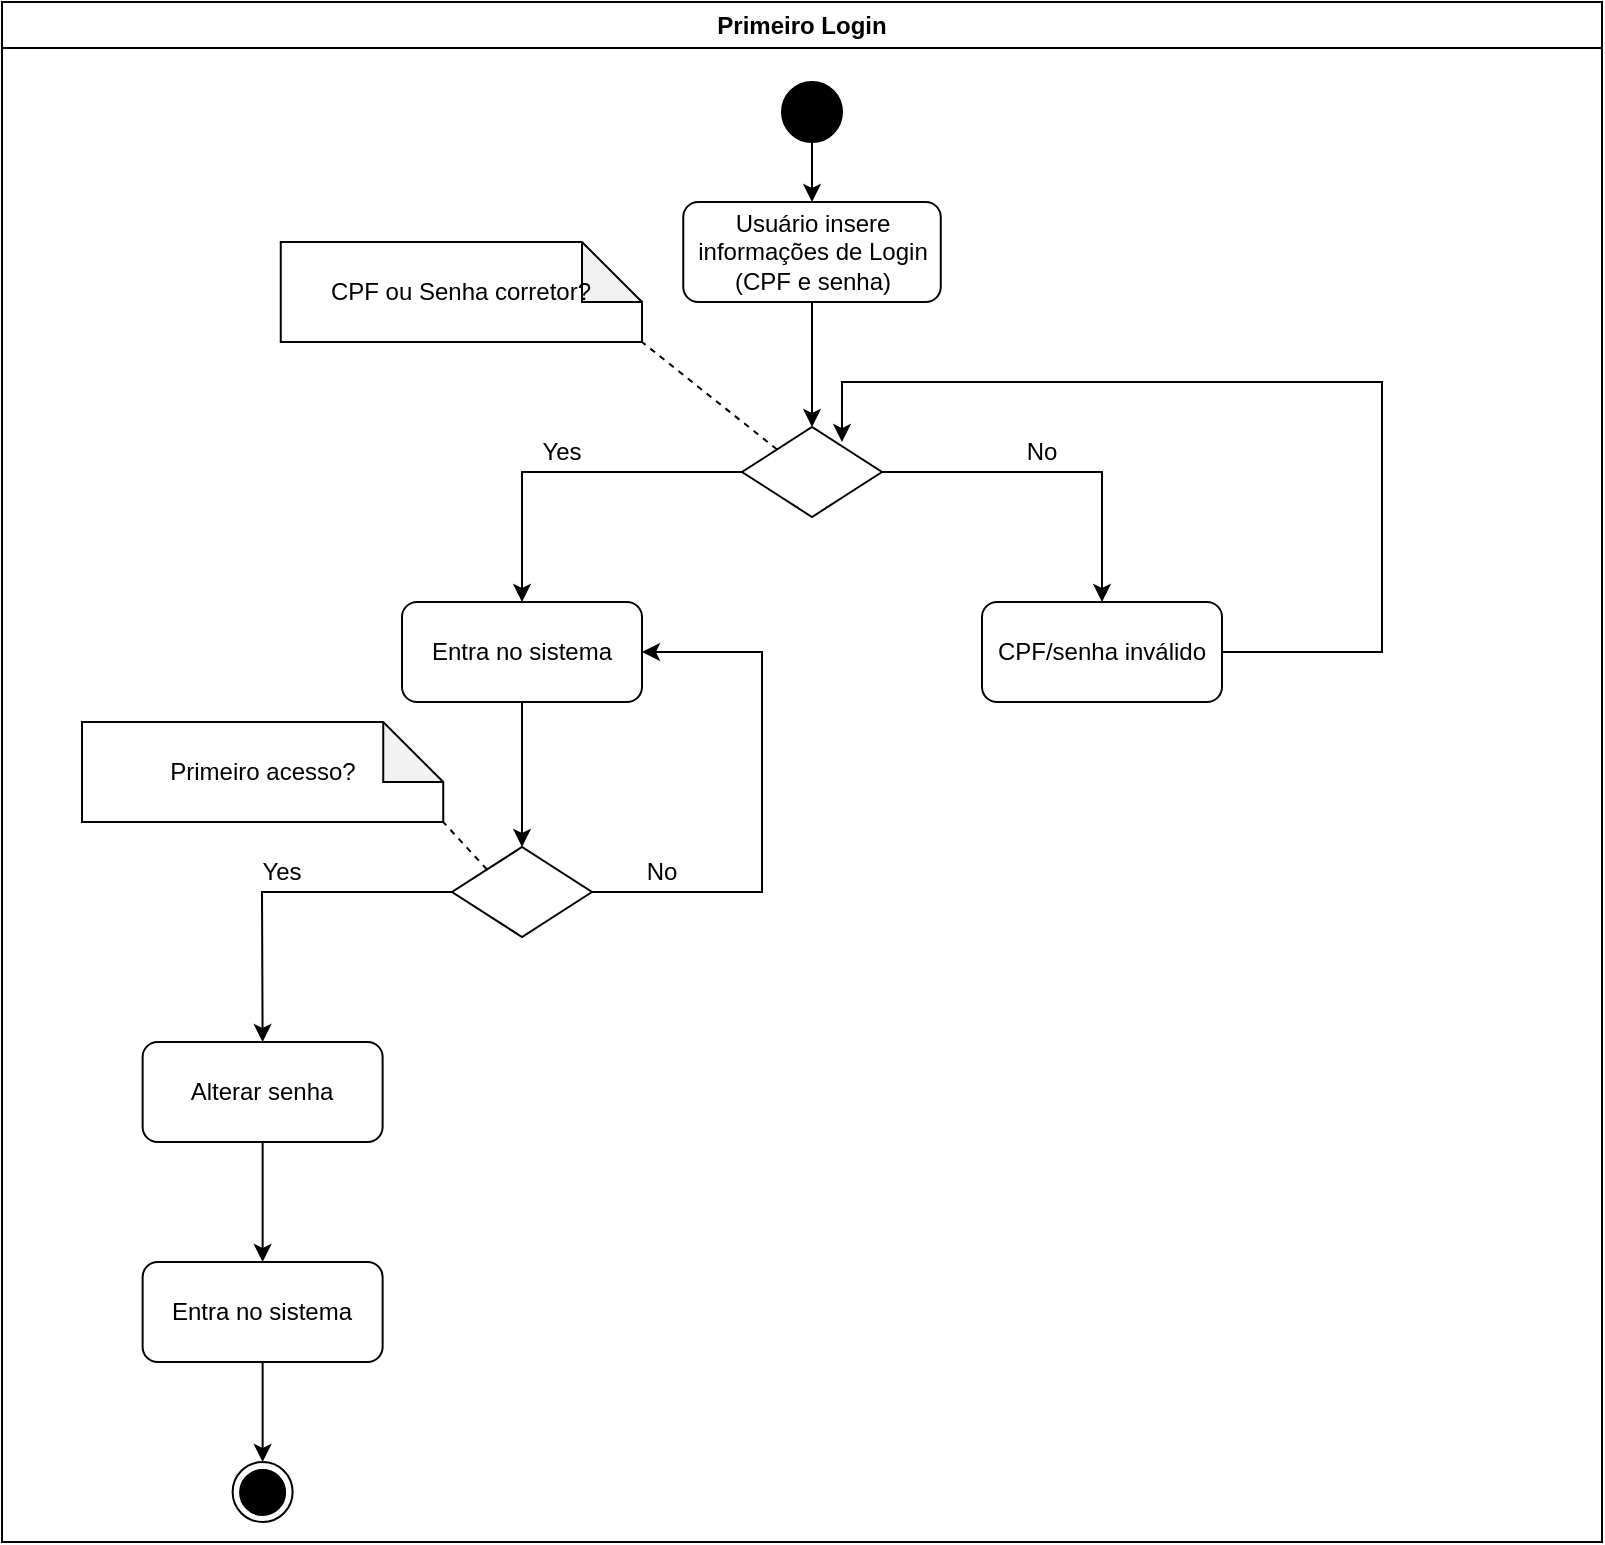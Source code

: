 <mxfile version="26.1.1">
  <diagram name="Página-1" id="fXY6ddzfFBzykGN-WnXJ">
    <mxGraphModel dx="1781" dy="566" grid="1" gridSize="10" guides="1" tooltips="1" connect="1" arrows="1" fold="1" page="1" pageScale="1" pageWidth="827" pageHeight="1169" math="0" shadow="0">
      <root>
        <mxCell id="0" />
        <mxCell id="1" parent="0" />
        <mxCell id="b7deFTLMN5XTvhOvOJit-1" value="" style="ellipse;whiteSpace=wrap;html=1;aspect=fixed;fillColor=#000000;" parent="1" vertex="1">
          <mxGeometry x="370" y="120" width="30" height="30" as="geometry" />
        </mxCell>
        <mxCell id="b7deFTLMN5XTvhOvOJit-2" value="Usuário insere informações de Login (CPF e senha)" style="rounded=1;whiteSpace=wrap;html=1;" parent="1" vertex="1">
          <mxGeometry x="320.63" y="180" width="128.75" height="50" as="geometry" />
        </mxCell>
        <mxCell id="b7deFTLMN5XTvhOvOJit-3" value="" style="rhombus;whiteSpace=wrap;html=1;rotation=90;" parent="1" vertex="1">
          <mxGeometry x="362.51" y="280" width="45" height="70" as="geometry" />
        </mxCell>
        <mxCell id="b7deFTLMN5XTvhOvOJit-4" value="" style="endArrow=classic;html=1;rounded=0;exitX=0.5;exitY=1;exitDx=0;exitDy=0;entryX=0;entryY=0.5;entryDx=0;entryDy=0;" parent="1" source="b7deFTLMN5XTvhOvOJit-2" target="b7deFTLMN5XTvhOvOJit-3" edge="1">
          <mxGeometry width="50" height="50" relative="1" as="geometry">
            <mxPoint x="390" y="420" as="sourcePoint" />
            <mxPoint x="440" y="370" as="targetPoint" />
          </mxGeometry>
        </mxCell>
        <mxCell id="b7deFTLMN5XTvhOvOJit-5" value="" style="endArrow=classic;html=1;rounded=0;exitX=0.5;exitY=1;exitDx=0;exitDy=0;entryX=0.5;entryY=0;entryDx=0;entryDy=0;" parent="1" source="b7deFTLMN5XTvhOvOJit-1" target="b7deFTLMN5XTvhOvOJit-2" edge="1">
          <mxGeometry width="50" height="50" relative="1" as="geometry">
            <mxPoint x="230" y="330" as="sourcePoint" />
            <mxPoint x="280" y="280" as="targetPoint" />
          </mxGeometry>
        </mxCell>
        <mxCell id="b7deFTLMN5XTvhOvOJit-6" value="Entra no sistema" style="rounded=1;whiteSpace=wrap;html=1;" parent="1" vertex="1">
          <mxGeometry x="180" y="380" width="120" height="50" as="geometry" />
        </mxCell>
        <mxCell id="b7deFTLMN5XTvhOvOJit-7" value="CPF/senha inválido" style="rounded=1;whiteSpace=wrap;html=1;" parent="1" vertex="1">
          <mxGeometry x="470" y="380" width="120" height="50" as="geometry" />
        </mxCell>
        <mxCell id="b7deFTLMN5XTvhOvOJit-8" value="CPF ou Senha corretor?" style="shape=note;whiteSpace=wrap;html=1;backgroundOutline=1;darkOpacity=0.05;" parent="1" vertex="1">
          <mxGeometry x="119.38" y="200" width="180.62" height="50" as="geometry" />
        </mxCell>
        <mxCell id="b7deFTLMN5XTvhOvOJit-9" value="" style="endArrow=none;dashed=1;html=1;rounded=0;entryX=1;entryY=1;entryDx=0;entryDy=0;entryPerimeter=0;exitX=0;exitY=1;exitDx=0;exitDy=0;" parent="1" source="b7deFTLMN5XTvhOvOJit-3" target="b7deFTLMN5XTvhOvOJit-8" edge="1">
          <mxGeometry width="50" height="50" relative="1" as="geometry">
            <mxPoint x="80" y="340" as="sourcePoint" />
            <mxPoint x="130" y="290" as="targetPoint" />
          </mxGeometry>
        </mxCell>
        <mxCell id="b7deFTLMN5XTvhOvOJit-10" value="" style="endArrow=classic;html=1;rounded=0;exitX=0.5;exitY=1;exitDx=0;exitDy=0;entryX=0.5;entryY=0;entryDx=0;entryDy=0;" parent="1" source="b7deFTLMN5XTvhOvOJit-3" target="b7deFTLMN5XTvhOvOJit-6" edge="1">
          <mxGeometry width="50" height="50" relative="1" as="geometry">
            <mxPoint x="160" y="350" as="sourcePoint" />
            <mxPoint x="210" y="300" as="targetPoint" />
            <Array as="points">
              <mxPoint x="240" y="315" />
            </Array>
          </mxGeometry>
        </mxCell>
        <mxCell id="b7deFTLMN5XTvhOvOJit-11" value="" style="endArrow=classic;html=1;rounded=0;exitX=0.5;exitY=0;exitDx=0;exitDy=0;entryX=0.5;entryY=0;entryDx=0;entryDy=0;" parent="1" source="b7deFTLMN5XTvhOvOJit-3" target="b7deFTLMN5XTvhOvOJit-7" edge="1">
          <mxGeometry width="50" height="50" relative="1" as="geometry">
            <mxPoint x="373" y="325" as="sourcePoint" />
            <mxPoint x="250" y="390" as="targetPoint" />
            <Array as="points">
              <mxPoint x="530" y="315" />
            </Array>
          </mxGeometry>
        </mxCell>
        <mxCell id="b7deFTLMN5XTvhOvOJit-12" value="Yes" style="text;html=1;align=center;verticalAlign=middle;whiteSpace=wrap;rounded=0;" parent="1" vertex="1">
          <mxGeometry x="230" y="290" width="60" height="30" as="geometry" />
        </mxCell>
        <mxCell id="b7deFTLMN5XTvhOvOJit-13" value="No" style="text;html=1;align=center;verticalAlign=middle;whiteSpace=wrap;rounded=0;" parent="1" vertex="1">
          <mxGeometry x="470" y="290" width="60" height="30" as="geometry" />
        </mxCell>
        <mxCell id="b7deFTLMN5XTvhOvOJit-14" value="" style="endArrow=classic;html=1;rounded=0;exitX=1;exitY=0.5;exitDx=0;exitDy=0;entryX=0.167;entryY=0.286;entryDx=0;entryDy=0;entryPerimeter=0;" parent="1" source="b7deFTLMN5XTvhOvOJit-7" target="b7deFTLMN5XTvhOvOJit-3" edge="1">
          <mxGeometry width="50" height="50" relative="1" as="geometry">
            <mxPoint x="390" y="420" as="sourcePoint" />
            <mxPoint x="440" y="370" as="targetPoint" />
            <Array as="points">
              <mxPoint x="670" y="405" />
              <mxPoint x="670" y="270" />
              <mxPoint x="400" y="270" />
            </Array>
          </mxGeometry>
        </mxCell>
        <mxCell id="b7deFTLMN5XTvhOvOJit-15" value="" style="endArrow=classic;html=1;rounded=0;exitX=0.5;exitY=1;exitDx=0;exitDy=0;entryX=0;entryY=0.5;entryDx=0;entryDy=0;" parent="1" source="b7deFTLMN5XTvhOvOJit-6" target="b7deFTLMN5XTvhOvOJit-17" edge="1">
          <mxGeometry width="50" height="50" relative="1" as="geometry">
            <mxPoint x="100" y="610" as="sourcePoint" />
            <mxPoint x="240" y="510" as="targetPoint" />
          </mxGeometry>
        </mxCell>
        <mxCell id="b7deFTLMN5XTvhOvOJit-17" value="" style="rhombus;whiteSpace=wrap;html=1;rotation=90;" parent="1" vertex="1">
          <mxGeometry x="217.5" y="490" width="45" height="70" as="geometry" />
        </mxCell>
        <mxCell id="b7deFTLMN5XTvhOvOJit-18" value="Primeiro acesso?" style="shape=note;whiteSpace=wrap;html=1;backgroundOutline=1;darkOpacity=0.05;" parent="1" vertex="1">
          <mxGeometry x="20" y="440" width="180.62" height="50" as="geometry" />
        </mxCell>
        <mxCell id="b7deFTLMN5XTvhOvOJit-19" value="" style="endArrow=none;dashed=1;html=1;rounded=0;entryX=1;entryY=1;entryDx=0;entryDy=0;entryPerimeter=0;exitX=0;exitY=1;exitDx=0;exitDy=0;" parent="1" source="b7deFTLMN5XTvhOvOJit-17" target="b7deFTLMN5XTvhOvOJit-18" edge="1">
          <mxGeometry width="50" height="50" relative="1" as="geometry">
            <mxPoint x="378" y="314" as="sourcePoint" />
            <mxPoint x="310" y="260" as="targetPoint" />
          </mxGeometry>
        </mxCell>
        <mxCell id="b7deFTLMN5XTvhOvOJit-21" value="" style="endArrow=classic;html=1;rounded=0;exitX=0.5;exitY=0;exitDx=0;exitDy=0;entryX=1;entryY=0.5;entryDx=0;entryDy=0;" parent="1" source="b7deFTLMN5XTvhOvOJit-17" target="b7deFTLMN5XTvhOvOJit-6" edge="1">
          <mxGeometry width="50" height="50" relative="1" as="geometry">
            <mxPoint x="390" y="520" as="sourcePoint" />
            <mxPoint x="440" y="470" as="targetPoint" />
            <Array as="points">
              <mxPoint x="360" y="525" />
              <mxPoint x="360" y="405" />
            </Array>
          </mxGeometry>
        </mxCell>
        <mxCell id="b7deFTLMN5XTvhOvOJit-23" value="" style="endArrow=classic;html=1;rounded=0;exitX=0.5;exitY=1;exitDx=0;exitDy=0;entryX=0.5;entryY=0;entryDx=0;entryDy=0;" parent="1" source="b7deFTLMN5XTvhOvOJit-17" target="b7deFTLMN5XTvhOvOJit-24" edge="1">
          <mxGeometry width="50" height="50" relative="1" as="geometry">
            <mxPoint x="60" y="530" as="sourcePoint" />
            <mxPoint x="70" y="550" as="targetPoint" />
            <Array as="points">
              <mxPoint x="110" y="525" />
            </Array>
          </mxGeometry>
        </mxCell>
        <mxCell id="b7deFTLMN5XTvhOvOJit-24" value="Alterar senha" style="rounded=1;whiteSpace=wrap;html=1;" parent="1" vertex="1">
          <mxGeometry x="50.31" y="600" width="120" height="50" as="geometry" />
        </mxCell>
        <mxCell id="b7deFTLMN5XTvhOvOJit-25" value="Yes" style="text;html=1;align=center;verticalAlign=middle;whiteSpace=wrap;rounded=0;" parent="1" vertex="1">
          <mxGeometry x="90" y="500" width="60" height="30" as="geometry" />
        </mxCell>
        <mxCell id="b7deFTLMN5XTvhOvOJit-27" value="No" style="text;html=1;align=center;verticalAlign=middle;whiteSpace=wrap;rounded=0;" parent="1" vertex="1">
          <mxGeometry x="280" y="500" width="60" height="30" as="geometry" />
        </mxCell>
        <mxCell id="b7deFTLMN5XTvhOvOJit-28" value="" style="endArrow=classic;html=1;rounded=0;exitX=0.5;exitY=1;exitDx=0;exitDy=0;entryX=0.5;entryY=0;entryDx=0;entryDy=0;" parent="1" source="b7deFTLMN5XTvhOvOJit-24" target="b7deFTLMN5XTvhOvOJit-29" edge="1">
          <mxGeometry width="50" height="50" relative="1" as="geometry">
            <mxPoint x="390" y="520" as="sourcePoint" />
            <mxPoint x="110" y="710" as="targetPoint" />
          </mxGeometry>
        </mxCell>
        <mxCell id="b7deFTLMN5XTvhOvOJit-29" value="Entra no sistema" style="rounded=1;whiteSpace=wrap;html=1;" parent="1" vertex="1">
          <mxGeometry x="50.31" y="710" width="120" height="50" as="geometry" />
        </mxCell>
        <mxCell id="b7deFTLMN5XTvhOvOJit-30" value="" style="endArrow=classic;html=1;rounded=0;exitX=0.5;exitY=1;exitDx=0;exitDy=0;entryX=0.5;entryY=0;entryDx=0;entryDy=0;" parent="1" source="b7deFTLMN5XTvhOvOJit-29" target="b7deFTLMN5XTvhOvOJit-35" edge="1">
          <mxGeometry width="50" height="50" relative="1" as="geometry">
            <mxPoint x="260" y="740" as="sourcePoint" />
            <mxPoint x="110.31" y="810" as="targetPoint" />
          </mxGeometry>
        </mxCell>
        <mxCell id="b7deFTLMN5XTvhOvOJit-35" value="" style="ellipse;shape=doubleEllipse;whiteSpace=wrap;html=1;aspect=fixed;fillColor=#FFFFFF;" parent="1" vertex="1">
          <mxGeometry x="95.31" y="810" width="30" height="30" as="geometry" />
        </mxCell>
        <mxCell id="b7deFTLMN5XTvhOvOJit-34" value="" style="ellipse;shape=doubleEllipse;whiteSpace=wrap;html=1;aspect=fixed;fillColor=#000000;" parent="1" vertex="1">
          <mxGeometry x="99.06" y="814" width="22.5" height="22.5" as="geometry" />
        </mxCell>
        <mxCell id="N-ncAs1aZF_HAEn7rkww-1" value="Primeiro Login" style="swimlane;whiteSpace=wrap;html=1;" vertex="1" parent="1">
          <mxGeometry x="-20" y="80" width="800" height="770" as="geometry" />
        </mxCell>
      </root>
    </mxGraphModel>
  </diagram>
</mxfile>
